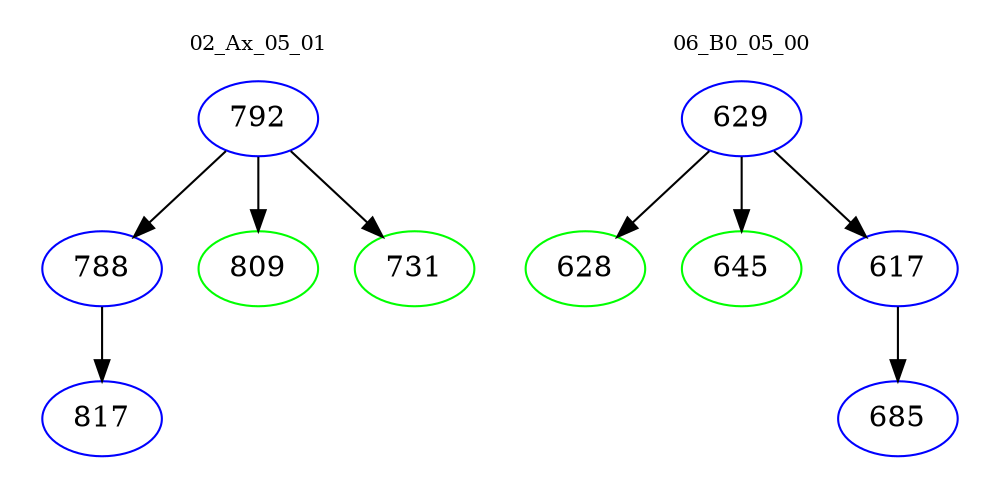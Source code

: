 digraph{
subgraph cluster_0 {
color = white
label = "02_Ax_05_01";
fontsize=10;
T0_792 [label="792", color="blue"]
T0_792 -> T0_788 [color="black"]
T0_788 [label="788", color="blue"]
T0_788 -> T0_817 [color="black"]
T0_817 [label="817", color="blue"]
T0_792 -> T0_809 [color="black"]
T0_809 [label="809", color="green"]
T0_792 -> T0_731 [color="black"]
T0_731 [label="731", color="green"]
}
subgraph cluster_1 {
color = white
label = "06_B0_05_00";
fontsize=10;
T1_629 [label="629", color="blue"]
T1_629 -> T1_628 [color="black"]
T1_628 [label="628", color="green"]
T1_629 -> T1_645 [color="black"]
T1_645 [label="645", color="green"]
T1_629 -> T1_617 [color="black"]
T1_617 [label="617", color="blue"]
T1_617 -> T1_685 [color="black"]
T1_685 [label="685", color="blue"]
}
}
